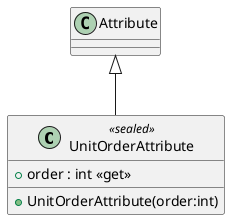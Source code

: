 @startuml
class UnitOrderAttribute <<sealed>> {
    + UnitOrderAttribute(order:int)
    + order : int <<get>>
}
Attribute <|-- UnitOrderAttribute
@enduml
